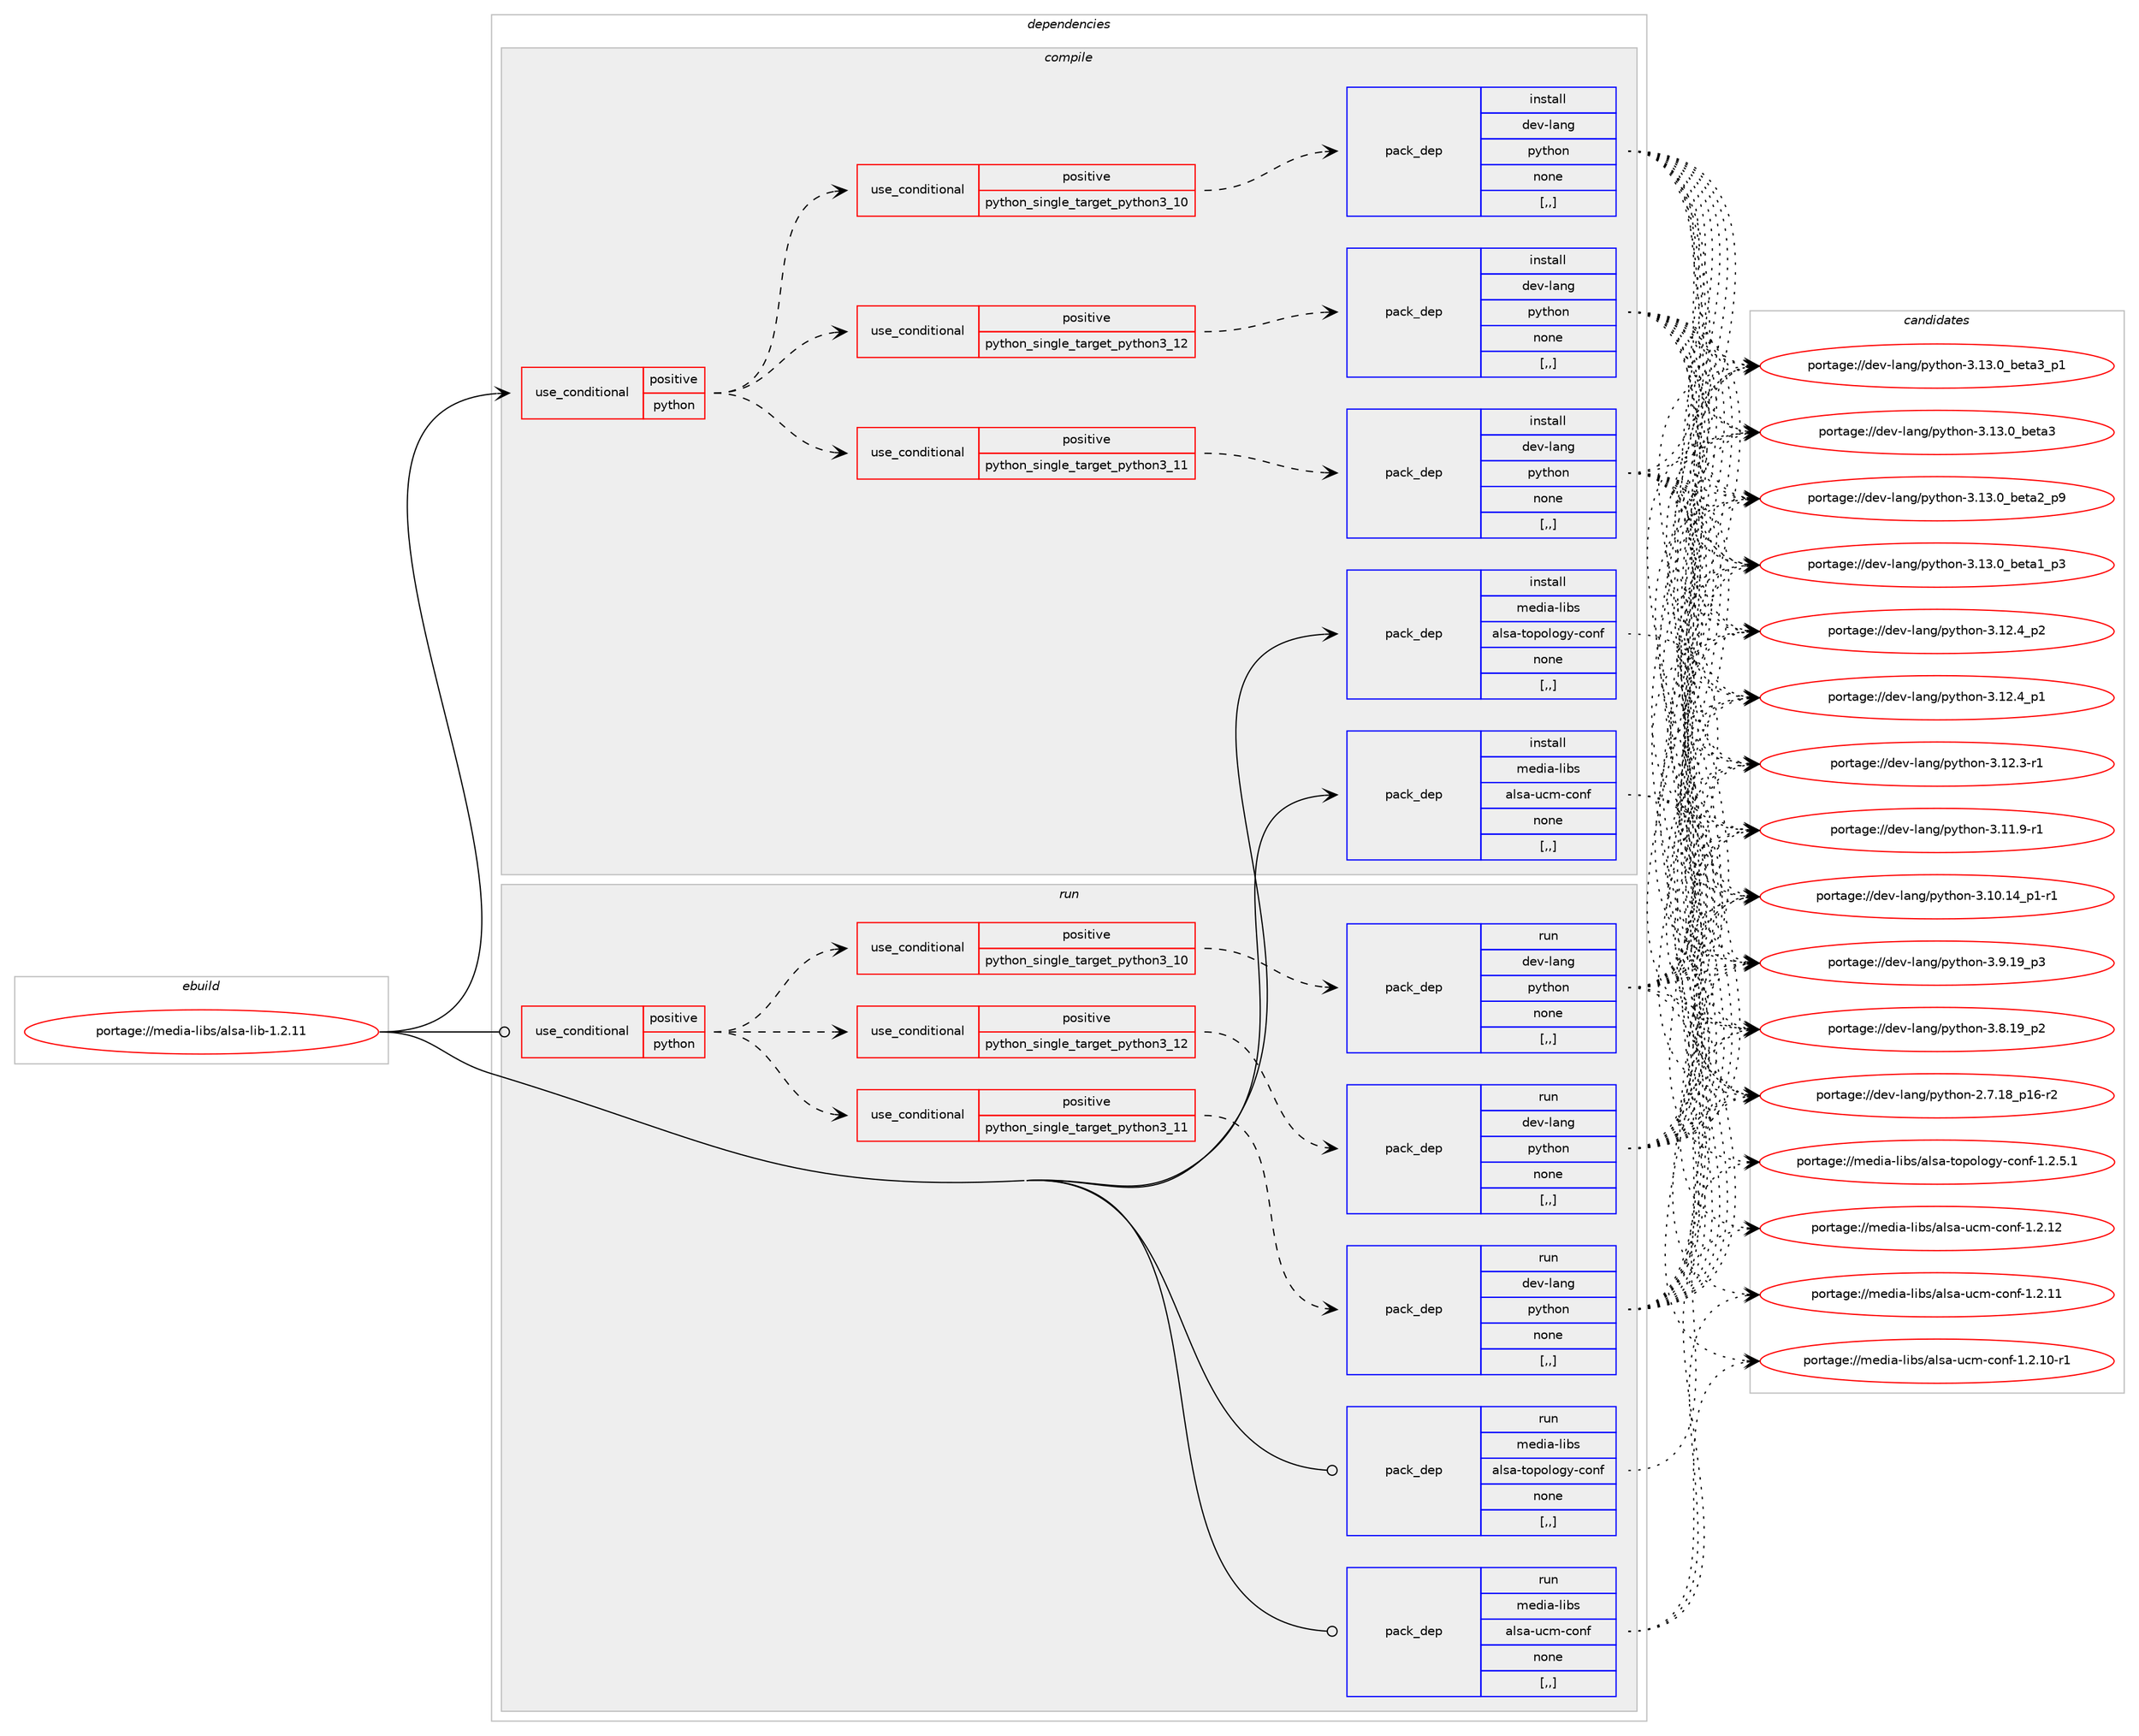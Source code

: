 digraph prolog {

# *************
# Graph options
# *************

newrank=true;
concentrate=true;
compound=true;
graph [rankdir=LR,fontname=Helvetica,fontsize=10,ranksep=1.5];#, ranksep=2.5, nodesep=0.2];
edge  [arrowhead=vee];
node  [fontname=Helvetica,fontsize=10];

# **********
# The ebuild
# **********

subgraph cluster_leftcol {
color=gray;
label=<<i>ebuild</i>>;
id [label="portage://media-libs/alsa-lib-1.2.11", color=red, width=4, href="../media-libs/alsa-lib-1.2.11.svg"];
}

# ****************
# The dependencies
# ****************

subgraph cluster_midcol {
color=gray;
label=<<i>dependencies</i>>;
subgraph cluster_compile {
fillcolor="#eeeeee";
style=filled;
label=<<i>compile</i>>;
subgraph cond74139 {
dependency294959 [label=<<TABLE BORDER="0" CELLBORDER="1" CELLSPACING="0" CELLPADDING="4"><TR><TD ROWSPAN="3" CELLPADDING="10">use_conditional</TD></TR><TR><TD>positive</TD></TR><TR><TD>python</TD></TR></TABLE>>, shape=none, color=red];
subgraph cond74140 {
dependency294960 [label=<<TABLE BORDER="0" CELLBORDER="1" CELLSPACING="0" CELLPADDING="4"><TR><TD ROWSPAN="3" CELLPADDING="10">use_conditional</TD></TR><TR><TD>positive</TD></TR><TR><TD>python_single_target_python3_10</TD></TR></TABLE>>, shape=none, color=red];
subgraph pack218441 {
dependency294961 [label=<<TABLE BORDER="0" CELLBORDER="1" CELLSPACING="0" CELLPADDING="4" WIDTH="220"><TR><TD ROWSPAN="6" CELLPADDING="30">pack_dep</TD></TR><TR><TD WIDTH="110">install</TD></TR><TR><TD>dev-lang</TD></TR><TR><TD>python</TD></TR><TR><TD>none</TD></TR><TR><TD>[,,]</TD></TR></TABLE>>, shape=none, color=blue];
}
dependency294960:e -> dependency294961:w [weight=20,style="dashed",arrowhead="vee"];
}
dependency294959:e -> dependency294960:w [weight=20,style="dashed",arrowhead="vee"];
subgraph cond74141 {
dependency294962 [label=<<TABLE BORDER="0" CELLBORDER="1" CELLSPACING="0" CELLPADDING="4"><TR><TD ROWSPAN="3" CELLPADDING="10">use_conditional</TD></TR><TR><TD>positive</TD></TR><TR><TD>python_single_target_python3_11</TD></TR></TABLE>>, shape=none, color=red];
subgraph pack218442 {
dependency294963 [label=<<TABLE BORDER="0" CELLBORDER="1" CELLSPACING="0" CELLPADDING="4" WIDTH="220"><TR><TD ROWSPAN="6" CELLPADDING="30">pack_dep</TD></TR><TR><TD WIDTH="110">install</TD></TR><TR><TD>dev-lang</TD></TR><TR><TD>python</TD></TR><TR><TD>none</TD></TR><TR><TD>[,,]</TD></TR></TABLE>>, shape=none, color=blue];
}
dependency294962:e -> dependency294963:w [weight=20,style="dashed",arrowhead="vee"];
}
dependency294959:e -> dependency294962:w [weight=20,style="dashed",arrowhead="vee"];
subgraph cond74142 {
dependency294964 [label=<<TABLE BORDER="0" CELLBORDER="1" CELLSPACING="0" CELLPADDING="4"><TR><TD ROWSPAN="3" CELLPADDING="10">use_conditional</TD></TR><TR><TD>positive</TD></TR><TR><TD>python_single_target_python3_12</TD></TR></TABLE>>, shape=none, color=red];
subgraph pack218443 {
dependency294965 [label=<<TABLE BORDER="0" CELLBORDER="1" CELLSPACING="0" CELLPADDING="4" WIDTH="220"><TR><TD ROWSPAN="6" CELLPADDING="30">pack_dep</TD></TR><TR><TD WIDTH="110">install</TD></TR><TR><TD>dev-lang</TD></TR><TR><TD>python</TD></TR><TR><TD>none</TD></TR><TR><TD>[,,]</TD></TR></TABLE>>, shape=none, color=blue];
}
dependency294964:e -> dependency294965:w [weight=20,style="dashed",arrowhead="vee"];
}
dependency294959:e -> dependency294964:w [weight=20,style="dashed",arrowhead="vee"];
}
id:e -> dependency294959:w [weight=20,style="solid",arrowhead="vee"];
subgraph pack218444 {
dependency294966 [label=<<TABLE BORDER="0" CELLBORDER="1" CELLSPACING="0" CELLPADDING="4" WIDTH="220"><TR><TD ROWSPAN="6" CELLPADDING="30">pack_dep</TD></TR><TR><TD WIDTH="110">install</TD></TR><TR><TD>media-libs</TD></TR><TR><TD>alsa-topology-conf</TD></TR><TR><TD>none</TD></TR><TR><TD>[,,]</TD></TR></TABLE>>, shape=none, color=blue];
}
id:e -> dependency294966:w [weight=20,style="solid",arrowhead="vee"];
subgraph pack218445 {
dependency294967 [label=<<TABLE BORDER="0" CELLBORDER="1" CELLSPACING="0" CELLPADDING="4" WIDTH="220"><TR><TD ROWSPAN="6" CELLPADDING="30">pack_dep</TD></TR><TR><TD WIDTH="110">install</TD></TR><TR><TD>media-libs</TD></TR><TR><TD>alsa-ucm-conf</TD></TR><TR><TD>none</TD></TR><TR><TD>[,,]</TD></TR></TABLE>>, shape=none, color=blue];
}
id:e -> dependency294967:w [weight=20,style="solid",arrowhead="vee"];
}
subgraph cluster_compileandrun {
fillcolor="#eeeeee";
style=filled;
label=<<i>compile and run</i>>;
}
subgraph cluster_run {
fillcolor="#eeeeee";
style=filled;
label=<<i>run</i>>;
subgraph cond74143 {
dependency294968 [label=<<TABLE BORDER="0" CELLBORDER="1" CELLSPACING="0" CELLPADDING="4"><TR><TD ROWSPAN="3" CELLPADDING="10">use_conditional</TD></TR><TR><TD>positive</TD></TR><TR><TD>python</TD></TR></TABLE>>, shape=none, color=red];
subgraph cond74144 {
dependency294969 [label=<<TABLE BORDER="0" CELLBORDER="1" CELLSPACING="0" CELLPADDING="4"><TR><TD ROWSPAN="3" CELLPADDING="10">use_conditional</TD></TR><TR><TD>positive</TD></TR><TR><TD>python_single_target_python3_10</TD></TR></TABLE>>, shape=none, color=red];
subgraph pack218446 {
dependency294970 [label=<<TABLE BORDER="0" CELLBORDER="1" CELLSPACING="0" CELLPADDING="4" WIDTH="220"><TR><TD ROWSPAN="6" CELLPADDING="30">pack_dep</TD></TR><TR><TD WIDTH="110">run</TD></TR><TR><TD>dev-lang</TD></TR><TR><TD>python</TD></TR><TR><TD>none</TD></TR><TR><TD>[,,]</TD></TR></TABLE>>, shape=none, color=blue];
}
dependency294969:e -> dependency294970:w [weight=20,style="dashed",arrowhead="vee"];
}
dependency294968:e -> dependency294969:w [weight=20,style="dashed",arrowhead="vee"];
subgraph cond74145 {
dependency294971 [label=<<TABLE BORDER="0" CELLBORDER="1" CELLSPACING="0" CELLPADDING="4"><TR><TD ROWSPAN="3" CELLPADDING="10">use_conditional</TD></TR><TR><TD>positive</TD></TR><TR><TD>python_single_target_python3_11</TD></TR></TABLE>>, shape=none, color=red];
subgraph pack218447 {
dependency294972 [label=<<TABLE BORDER="0" CELLBORDER="1" CELLSPACING="0" CELLPADDING="4" WIDTH="220"><TR><TD ROWSPAN="6" CELLPADDING="30">pack_dep</TD></TR><TR><TD WIDTH="110">run</TD></TR><TR><TD>dev-lang</TD></TR><TR><TD>python</TD></TR><TR><TD>none</TD></TR><TR><TD>[,,]</TD></TR></TABLE>>, shape=none, color=blue];
}
dependency294971:e -> dependency294972:w [weight=20,style="dashed",arrowhead="vee"];
}
dependency294968:e -> dependency294971:w [weight=20,style="dashed",arrowhead="vee"];
subgraph cond74146 {
dependency294973 [label=<<TABLE BORDER="0" CELLBORDER="1" CELLSPACING="0" CELLPADDING="4"><TR><TD ROWSPAN="3" CELLPADDING="10">use_conditional</TD></TR><TR><TD>positive</TD></TR><TR><TD>python_single_target_python3_12</TD></TR></TABLE>>, shape=none, color=red];
subgraph pack218448 {
dependency294974 [label=<<TABLE BORDER="0" CELLBORDER="1" CELLSPACING="0" CELLPADDING="4" WIDTH="220"><TR><TD ROWSPAN="6" CELLPADDING="30">pack_dep</TD></TR><TR><TD WIDTH="110">run</TD></TR><TR><TD>dev-lang</TD></TR><TR><TD>python</TD></TR><TR><TD>none</TD></TR><TR><TD>[,,]</TD></TR></TABLE>>, shape=none, color=blue];
}
dependency294973:e -> dependency294974:w [weight=20,style="dashed",arrowhead="vee"];
}
dependency294968:e -> dependency294973:w [weight=20,style="dashed",arrowhead="vee"];
}
id:e -> dependency294968:w [weight=20,style="solid",arrowhead="odot"];
subgraph pack218449 {
dependency294975 [label=<<TABLE BORDER="0" CELLBORDER="1" CELLSPACING="0" CELLPADDING="4" WIDTH="220"><TR><TD ROWSPAN="6" CELLPADDING="30">pack_dep</TD></TR><TR><TD WIDTH="110">run</TD></TR><TR><TD>media-libs</TD></TR><TR><TD>alsa-topology-conf</TD></TR><TR><TD>none</TD></TR><TR><TD>[,,]</TD></TR></TABLE>>, shape=none, color=blue];
}
id:e -> dependency294975:w [weight=20,style="solid",arrowhead="odot"];
subgraph pack218450 {
dependency294976 [label=<<TABLE BORDER="0" CELLBORDER="1" CELLSPACING="0" CELLPADDING="4" WIDTH="220"><TR><TD ROWSPAN="6" CELLPADDING="30">pack_dep</TD></TR><TR><TD WIDTH="110">run</TD></TR><TR><TD>media-libs</TD></TR><TR><TD>alsa-ucm-conf</TD></TR><TR><TD>none</TD></TR><TR><TD>[,,]</TD></TR></TABLE>>, shape=none, color=blue];
}
id:e -> dependency294976:w [weight=20,style="solid",arrowhead="odot"];
}
}

# **************
# The candidates
# **************

subgraph cluster_choices {
rank=same;
color=gray;
label=<<i>candidates</i>>;

subgraph choice218441 {
color=black;
nodesep=1;
choice10010111845108971101034711212111610411111045514649514648959810111697519511249 [label="portage://dev-lang/python-3.13.0_beta3_p1", color=red, width=4,href="../dev-lang/python-3.13.0_beta3_p1.svg"];
choice1001011184510897110103471121211161041111104551464951464895981011169751 [label="portage://dev-lang/python-3.13.0_beta3", color=red, width=4,href="../dev-lang/python-3.13.0_beta3.svg"];
choice10010111845108971101034711212111610411111045514649514648959810111697509511257 [label="portage://dev-lang/python-3.13.0_beta2_p9", color=red, width=4,href="../dev-lang/python-3.13.0_beta2_p9.svg"];
choice10010111845108971101034711212111610411111045514649514648959810111697499511251 [label="portage://dev-lang/python-3.13.0_beta1_p3", color=red, width=4,href="../dev-lang/python-3.13.0_beta1_p3.svg"];
choice100101118451089711010347112121116104111110455146495046529511250 [label="portage://dev-lang/python-3.12.4_p2", color=red, width=4,href="../dev-lang/python-3.12.4_p2.svg"];
choice100101118451089711010347112121116104111110455146495046529511249 [label="portage://dev-lang/python-3.12.4_p1", color=red, width=4,href="../dev-lang/python-3.12.4_p1.svg"];
choice100101118451089711010347112121116104111110455146495046514511449 [label="portage://dev-lang/python-3.12.3-r1", color=red, width=4,href="../dev-lang/python-3.12.3-r1.svg"];
choice100101118451089711010347112121116104111110455146494946574511449 [label="portage://dev-lang/python-3.11.9-r1", color=red, width=4,href="../dev-lang/python-3.11.9-r1.svg"];
choice100101118451089711010347112121116104111110455146494846495295112494511449 [label="portage://dev-lang/python-3.10.14_p1-r1", color=red, width=4,href="../dev-lang/python-3.10.14_p1-r1.svg"];
choice100101118451089711010347112121116104111110455146574649579511251 [label="portage://dev-lang/python-3.9.19_p3", color=red, width=4,href="../dev-lang/python-3.9.19_p3.svg"];
choice100101118451089711010347112121116104111110455146564649579511250 [label="portage://dev-lang/python-3.8.19_p2", color=red, width=4,href="../dev-lang/python-3.8.19_p2.svg"];
choice100101118451089711010347112121116104111110455046554649569511249544511450 [label="portage://dev-lang/python-2.7.18_p16-r2", color=red, width=4,href="../dev-lang/python-2.7.18_p16-r2.svg"];
dependency294961:e -> choice10010111845108971101034711212111610411111045514649514648959810111697519511249:w [style=dotted,weight="100"];
dependency294961:e -> choice1001011184510897110103471121211161041111104551464951464895981011169751:w [style=dotted,weight="100"];
dependency294961:e -> choice10010111845108971101034711212111610411111045514649514648959810111697509511257:w [style=dotted,weight="100"];
dependency294961:e -> choice10010111845108971101034711212111610411111045514649514648959810111697499511251:w [style=dotted,weight="100"];
dependency294961:e -> choice100101118451089711010347112121116104111110455146495046529511250:w [style=dotted,weight="100"];
dependency294961:e -> choice100101118451089711010347112121116104111110455146495046529511249:w [style=dotted,weight="100"];
dependency294961:e -> choice100101118451089711010347112121116104111110455146495046514511449:w [style=dotted,weight="100"];
dependency294961:e -> choice100101118451089711010347112121116104111110455146494946574511449:w [style=dotted,weight="100"];
dependency294961:e -> choice100101118451089711010347112121116104111110455146494846495295112494511449:w [style=dotted,weight="100"];
dependency294961:e -> choice100101118451089711010347112121116104111110455146574649579511251:w [style=dotted,weight="100"];
dependency294961:e -> choice100101118451089711010347112121116104111110455146564649579511250:w [style=dotted,weight="100"];
dependency294961:e -> choice100101118451089711010347112121116104111110455046554649569511249544511450:w [style=dotted,weight="100"];
}
subgraph choice218442 {
color=black;
nodesep=1;
choice10010111845108971101034711212111610411111045514649514648959810111697519511249 [label="portage://dev-lang/python-3.13.0_beta3_p1", color=red, width=4,href="../dev-lang/python-3.13.0_beta3_p1.svg"];
choice1001011184510897110103471121211161041111104551464951464895981011169751 [label="portage://dev-lang/python-3.13.0_beta3", color=red, width=4,href="../dev-lang/python-3.13.0_beta3.svg"];
choice10010111845108971101034711212111610411111045514649514648959810111697509511257 [label="portage://dev-lang/python-3.13.0_beta2_p9", color=red, width=4,href="../dev-lang/python-3.13.0_beta2_p9.svg"];
choice10010111845108971101034711212111610411111045514649514648959810111697499511251 [label="portage://dev-lang/python-3.13.0_beta1_p3", color=red, width=4,href="../dev-lang/python-3.13.0_beta1_p3.svg"];
choice100101118451089711010347112121116104111110455146495046529511250 [label="portage://dev-lang/python-3.12.4_p2", color=red, width=4,href="../dev-lang/python-3.12.4_p2.svg"];
choice100101118451089711010347112121116104111110455146495046529511249 [label="portage://dev-lang/python-3.12.4_p1", color=red, width=4,href="../dev-lang/python-3.12.4_p1.svg"];
choice100101118451089711010347112121116104111110455146495046514511449 [label="portage://dev-lang/python-3.12.3-r1", color=red, width=4,href="../dev-lang/python-3.12.3-r1.svg"];
choice100101118451089711010347112121116104111110455146494946574511449 [label="portage://dev-lang/python-3.11.9-r1", color=red, width=4,href="../dev-lang/python-3.11.9-r1.svg"];
choice100101118451089711010347112121116104111110455146494846495295112494511449 [label="portage://dev-lang/python-3.10.14_p1-r1", color=red, width=4,href="../dev-lang/python-3.10.14_p1-r1.svg"];
choice100101118451089711010347112121116104111110455146574649579511251 [label="portage://dev-lang/python-3.9.19_p3", color=red, width=4,href="../dev-lang/python-3.9.19_p3.svg"];
choice100101118451089711010347112121116104111110455146564649579511250 [label="portage://dev-lang/python-3.8.19_p2", color=red, width=4,href="../dev-lang/python-3.8.19_p2.svg"];
choice100101118451089711010347112121116104111110455046554649569511249544511450 [label="portage://dev-lang/python-2.7.18_p16-r2", color=red, width=4,href="../dev-lang/python-2.7.18_p16-r2.svg"];
dependency294963:e -> choice10010111845108971101034711212111610411111045514649514648959810111697519511249:w [style=dotted,weight="100"];
dependency294963:e -> choice1001011184510897110103471121211161041111104551464951464895981011169751:w [style=dotted,weight="100"];
dependency294963:e -> choice10010111845108971101034711212111610411111045514649514648959810111697509511257:w [style=dotted,weight="100"];
dependency294963:e -> choice10010111845108971101034711212111610411111045514649514648959810111697499511251:w [style=dotted,weight="100"];
dependency294963:e -> choice100101118451089711010347112121116104111110455146495046529511250:w [style=dotted,weight="100"];
dependency294963:e -> choice100101118451089711010347112121116104111110455146495046529511249:w [style=dotted,weight="100"];
dependency294963:e -> choice100101118451089711010347112121116104111110455146495046514511449:w [style=dotted,weight="100"];
dependency294963:e -> choice100101118451089711010347112121116104111110455146494946574511449:w [style=dotted,weight="100"];
dependency294963:e -> choice100101118451089711010347112121116104111110455146494846495295112494511449:w [style=dotted,weight="100"];
dependency294963:e -> choice100101118451089711010347112121116104111110455146574649579511251:w [style=dotted,weight="100"];
dependency294963:e -> choice100101118451089711010347112121116104111110455146564649579511250:w [style=dotted,weight="100"];
dependency294963:e -> choice100101118451089711010347112121116104111110455046554649569511249544511450:w [style=dotted,weight="100"];
}
subgraph choice218443 {
color=black;
nodesep=1;
choice10010111845108971101034711212111610411111045514649514648959810111697519511249 [label="portage://dev-lang/python-3.13.0_beta3_p1", color=red, width=4,href="../dev-lang/python-3.13.0_beta3_p1.svg"];
choice1001011184510897110103471121211161041111104551464951464895981011169751 [label="portage://dev-lang/python-3.13.0_beta3", color=red, width=4,href="../dev-lang/python-3.13.0_beta3.svg"];
choice10010111845108971101034711212111610411111045514649514648959810111697509511257 [label="portage://dev-lang/python-3.13.0_beta2_p9", color=red, width=4,href="../dev-lang/python-3.13.0_beta2_p9.svg"];
choice10010111845108971101034711212111610411111045514649514648959810111697499511251 [label="portage://dev-lang/python-3.13.0_beta1_p3", color=red, width=4,href="../dev-lang/python-3.13.0_beta1_p3.svg"];
choice100101118451089711010347112121116104111110455146495046529511250 [label="portage://dev-lang/python-3.12.4_p2", color=red, width=4,href="../dev-lang/python-3.12.4_p2.svg"];
choice100101118451089711010347112121116104111110455146495046529511249 [label="portage://dev-lang/python-3.12.4_p1", color=red, width=4,href="../dev-lang/python-3.12.4_p1.svg"];
choice100101118451089711010347112121116104111110455146495046514511449 [label="portage://dev-lang/python-3.12.3-r1", color=red, width=4,href="../dev-lang/python-3.12.3-r1.svg"];
choice100101118451089711010347112121116104111110455146494946574511449 [label="portage://dev-lang/python-3.11.9-r1", color=red, width=4,href="../dev-lang/python-3.11.9-r1.svg"];
choice100101118451089711010347112121116104111110455146494846495295112494511449 [label="portage://dev-lang/python-3.10.14_p1-r1", color=red, width=4,href="../dev-lang/python-3.10.14_p1-r1.svg"];
choice100101118451089711010347112121116104111110455146574649579511251 [label="portage://dev-lang/python-3.9.19_p3", color=red, width=4,href="../dev-lang/python-3.9.19_p3.svg"];
choice100101118451089711010347112121116104111110455146564649579511250 [label="portage://dev-lang/python-3.8.19_p2", color=red, width=4,href="../dev-lang/python-3.8.19_p2.svg"];
choice100101118451089711010347112121116104111110455046554649569511249544511450 [label="portage://dev-lang/python-2.7.18_p16-r2", color=red, width=4,href="../dev-lang/python-2.7.18_p16-r2.svg"];
dependency294965:e -> choice10010111845108971101034711212111610411111045514649514648959810111697519511249:w [style=dotted,weight="100"];
dependency294965:e -> choice1001011184510897110103471121211161041111104551464951464895981011169751:w [style=dotted,weight="100"];
dependency294965:e -> choice10010111845108971101034711212111610411111045514649514648959810111697509511257:w [style=dotted,weight="100"];
dependency294965:e -> choice10010111845108971101034711212111610411111045514649514648959810111697499511251:w [style=dotted,weight="100"];
dependency294965:e -> choice100101118451089711010347112121116104111110455146495046529511250:w [style=dotted,weight="100"];
dependency294965:e -> choice100101118451089711010347112121116104111110455146495046529511249:w [style=dotted,weight="100"];
dependency294965:e -> choice100101118451089711010347112121116104111110455146495046514511449:w [style=dotted,weight="100"];
dependency294965:e -> choice100101118451089711010347112121116104111110455146494946574511449:w [style=dotted,weight="100"];
dependency294965:e -> choice100101118451089711010347112121116104111110455146494846495295112494511449:w [style=dotted,weight="100"];
dependency294965:e -> choice100101118451089711010347112121116104111110455146574649579511251:w [style=dotted,weight="100"];
dependency294965:e -> choice100101118451089711010347112121116104111110455146564649579511250:w [style=dotted,weight="100"];
dependency294965:e -> choice100101118451089711010347112121116104111110455046554649569511249544511450:w [style=dotted,weight="100"];
}
subgraph choice218444 {
color=black;
nodesep=1;
choice1091011001059745108105981154797108115974511611111211110811110312145991111101024549465046534649 [label="portage://media-libs/alsa-topology-conf-1.2.5.1", color=red, width=4,href="../media-libs/alsa-topology-conf-1.2.5.1.svg"];
dependency294966:e -> choice1091011001059745108105981154797108115974511611111211110811110312145991111101024549465046534649:w [style=dotted,weight="100"];
}
subgraph choice218445 {
color=black;
nodesep=1;
choice1091011001059745108105981154797108115974511799109459911111010245494650464950 [label="portage://media-libs/alsa-ucm-conf-1.2.12", color=red, width=4,href="../media-libs/alsa-ucm-conf-1.2.12.svg"];
choice1091011001059745108105981154797108115974511799109459911111010245494650464949 [label="portage://media-libs/alsa-ucm-conf-1.2.11", color=red, width=4,href="../media-libs/alsa-ucm-conf-1.2.11.svg"];
choice10910110010597451081059811547971081159745117991094599111110102454946504649484511449 [label="portage://media-libs/alsa-ucm-conf-1.2.10-r1", color=red, width=4,href="../media-libs/alsa-ucm-conf-1.2.10-r1.svg"];
dependency294967:e -> choice1091011001059745108105981154797108115974511799109459911111010245494650464950:w [style=dotted,weight="100"];
dependency294967:e -> choice1091011001059745108105981154797108115974511799109459911111010245494650464949:w [style=dotted,weight="100"];
dependency294967:e -> choice10910110010597451081059811547971081159745117991094599111110102454946504649484511449:w [style=dotted,weight="100"];
}
subgraph choice218446 {
color=black;
nodesep=1;
choice10010111845108971101034711212111610411111045514649514648959810111697519511249 [label="portage://dev-lang/python-3.13.0_beta3_p1", color=red, width=4,href="../dev-lang/python-3.13.0_beta3_p1.svg"];
choice1001011184510897110103471121211161041111104551464951464895981011169751 [label="portage://dev-lang/python-3.13.0_beta3", color=red, width=4,href="../dev-lang/python-3.13.0_beta3.svg"];
choice10010111845108971101034711212111610411111045514649514648959810111697509511257 [label="portage://dev-lang/python-3.13.0_beta2_p9", color=red, width=4,href="../dev-lang/python-3.13.0_beta2_p9.svg"];
choice10010111845108971101034711212111610411111045514649514648959810111697499511251 [label="portage://dev-lang/python-3.13.0_beta1_p3", color=red, width=4,href="../dev-lang/python-3.13.0_beta1_p3.svg"];
choice100101118451089711010347112121116104111110455146495046529511250 [label="portage://dev-lang/python-3.12.4_p2", color=red, width=4,href="../dev-lang/python-3.12.4_p2.svg"];
choice100101118451089711010347112121116104111110455146495046529511249 [label="portage://dev-lang/python-3.12.4_p1", color=red, width=4,href="../dev-lang/python-3.12.4_p1.svg"];
choice100101118451089711010347112121116104111110455146495046514511449 [label="portage://dev-lang/python-3.12.3-r1", color=red, width=4,href="../dev-lang/python-3.12.3-r1.svg"];
choice100101118451089711010347112121116104111110455146494946574511449 [label="portage://dev-lang/python-3.11.9-r1", color=red, width=4,href="../dev-lang/python-3.11.9-r1.svg"];
choice100101118451089711010347112121116104111110455146494846495295112494511449 [label="portage://dev-lang/python-3.10.14_p1-r1", color=red, width=4,href="../dev-lang/python-3.10.14_p1-r1.svg"];
choice100101118451089711010347112121116104111110455146574649579511251 [label="portage://dev-lang/python-3.9.19_p3", color=red, width=4,href="../dev-lang/python-3.9.19_p3.svg"];
choice100101118451089711010347112121116104111110455146564649579511250 [label="portage://dev-lang/python-3.8.19_p2", color=red, width=4,href="../dev-lang/python-3.8.19_p2.svg"];
choice100101118451089711010347112121116104111110455046554649569511249544511450 [label="portage://dev-lang/python-2.7.18_p16-r2", color=red, width=4,href="../dev-lang/python-2.7.18_p16-r2.svg"];
dependency294970:e -> choice10010111845108971101034711212111610411111045514649514648959810111697519511249:w [style=dotted,weight="100"];
dependency294970:e -> choice1001011184510897110103471121211161041111104551464951464895981011169751:w [style=dotted,weight="100"];
dependency294970:e -> choice10010111845108971101034711212111610411111045514649514648959810111697509511257:w [style=dotted,weight="100"];
dependency294970:e -> choice10010111845108971101034711212111610411111045514649514648959810111697499511251:w [style=dotted,weight="100"];
dependency294970:e -> choice100101118451089711010347112121116104111110455146495046529511250:w [style=dotted,weight="100"];
dependency294970:e -> choice100101118451089711010347112121116104111110455146495046529511249:w [style=dotted,weight="100"];
dependency294970:e -> choice100101118451089711010347112121116104111110455146495046514511449:w [style=dotted,weight="100"];
dependency294970:e -> choice100101118451089711010347112121116104111110455146494946574511449:w [style=dotted,weight="100"];
dependency294970:e -> choice100101118451089711010347112121116104111110455146494846495295112494511449:w [style=dotted,weight="100"];
dependency294970:e -> choice100101118451089711010347112121116104111110455146574649579511251:w [style=dotted,weight="100"];
dependency294970:e -> choice100101118451089711010347112121116104111110455146564649579511250:w [style=dotted,weight="100"];
dependency294970:e -> choice100101118451089711010347112121116104111110455046554649569511249544511450:w [style=dotted,weight="100"];
}
subgraph choice218447 {
color=black;
nodesep=1;
choice10010111845108971101034711212111610411111045514649514648959810111697519511249 [label="portage://dev-lang/python-3.13.0_beta3_p1", color=red, width=4,href="../dev-lang/python-3.13.0_beta3_p1.svg"];
choice1001011184510897110103471121211161041111104551464951464895981011169751 [label="portage://dev-lang/python-3.13.0_beta3", color=red, width=4,href="../dev-lang/python-3.13.0_beta3.svg"];
choice10010111845108971101034711212111610411111045514649514648959810111697509511257 [label="portage://dev-lang/python-3.13.0_beta2_p9", color=red, width=4,href="../dev-lang/python-3.13.0_beta2_p9.svg"];
choice10010111845108971101034711212111610411111045514649514648959810111697499511251 [label="portage://dev-lang/python-3.13.0_beta1_p3", color=red, width=4,href="../dev-lang/python-3.13.0_beta1_p3.svg"];
choice100101118451089711010347112121116104111110455146495046529511250 [label="portage://dev-lang/python-3.12.4_p2", color=red, width=4,href="../dev-lang/python-3.12.4_p2.svg"];
choice100101118451089711010347112121116104111110455146495046529511249 [label="portage://dev-lang/python-3.12.4_p1", color=red, width=4,href="../dev-lang/python-3.12.4_p1.svg"];
choice100101118451089711010347112121116104111110455146495046514511449 [label="portage://dev-lang/python-3.12.3-r1", color=red, width=4,href="../dev-lang/python-3.12.3-r1.svg"];
choice100101118451089711010347112121116104111110455146494946574511449 [label="portage://dev-lang/python-3.11.9-r1", color=red, width=4,href="../dev-lang/python-3.11.9-r1.svg"];
choice100101118451089711010347112121116104111110455146494846495295112494511449 [label="portage://dev-lang/python-3.10.14_p1-r1", color=red, width=4,href="../dev-lang/python-3.10.14_p1-r1.svg"];
choice100101118451089711010347112121116104111110455146574649579511251 [label="portage://dev-lang/python-3.9.19_p3", color=red, width=4,href="../dev-lang/python-3.9.19_p3.svg"];
choice100101118451089711010347112121116104111110455146564649579511250 [label="portage://dev-lang/python-3.8.19_p2", color=red, width=4,href="../dev-lang/python-3.8.19_p2.svg"];
choice100101118451089711010347112121116104111110455046554649569511249544511450 [label="portage://dev-lang/python-2.7.18_p16-r2", color=red, width=4,href="../dev-lang/python-2.7.18_p16-r2.svg"];
dependency294972:e -> choice10010111845108971101034711212111610411111045514649514648959810111697519511249:w [style=dotted,weight="100"];
dependency294972:e -> choice1001011184510897110103471121211161041111104551464951464895981011169751:w [style=dotted,weight="100"];
dependency294972:e -> choice10010111845108971101034711212111610411111045514649514648959810111697509511257:w [style=dotted,weight="100"];
dependency294972:e -> choice10010111845108971101034711212111610411111045514649514648959810111697499511251:w [style=dotted,weight="100"];
dependency294972:e -> choice100101118451089711010347112121116104111110455146495046529511250:w [style=dotted,weight="100"];
dependency294972:e -> choice100101118451089711010347112121116104111110455146495046529511249:w [style=dotted,weight="100"];
dependency294972:e -> choice100101118451089711010347112121116104111110455146495046514511449:w [style=dotted,weight="100"];
dependency294972:e -> choice100101118451089711010347112121116104111110455146494946574511449:w [style=dotted,weight="100"];
dependency294972:e -> choice100101118451089711010347112121116104111110455146494846495295112494511449:w [style=dotted,weight="100"];
dependency294972:e -> choice100101118451089711010347112121116104111110455146574649579511251:w [style=dotted,weight="100"];
dependency294972:e -> choice100101118451089711010347112121116104111110455146564649579511250:w [style=dotted,weight="100"];
dependency294972:e -> choice100101118451089711010347112121116104111110455046554649569511249544511450:w [style=dotted,weight="100"];
}
subgraph choice218448 {
color=black;
nodesep=1;
choice10010111845108971101034711212111610411111045514649514648959810111697519511249 [label="portage://dev-lang/python-3.13.0_beta3_p1", color=red, width=4,href="../dev-lang/python-3.13.0_beta3_p1.svg"];
choice1001011184510897110103471121211161041111104551464951464895981011169751 [label="portage://dev-lang/python-3.13.0_beta3", color=red, width=4,href="../dev-lang/python-3.13.0_beta3.svg"];
choice10010111845108971101034711212111610411111045514649514648959810111697509511257 [label="portage://dev-lang/python-3.13.0_beta2_p9", color=red, width=4,href="../dev-lang/python-3.13.0_beta2_p9.svg"];
choice10010111845108971101034711212111610411111045514649514648959810111697499511251 [label="portage://dev-lang/python-3.13.0_beta1_p3", color=red, width=4,href="../dev-lang/python-3.13.0_beta1_p3.svg"];
choice100101118451089711010347112121116104111110455146495046529511250 [label="portage://dev-lang/python-3.12.4_p2", color=red, width=4,href="../dev-lang/python-3.12.4_p2.svg"];
choice100101118451089711010347112121116104111110455146495046529511249 [label="portage://dev-lang/python-3.12.4_p1", color=red, width=4,href="../dev-lang/python-3.12.4_p1.svg"];
choice100101118451089711010347112121116104111110455146495046514511449 [label="portage://dev-lang/python-3.12.3-r1", color=red, width=4,href="../dev-lang/python-3.12.3-r1.svg"];
choice100101118451089711010347112121116104111110455146494946574511449 [label="portage://dev-lang/python-3.11.9-r1", color=red, width=4,href="../dev-lang/python-3.11.9-r1.svg"];
choice100101118451089711010347112121116104111110455146494846495295112494511449 [label="portage://dev-lang/python-3.10.14_p1-r1", color=red, width=4,href="../dev-lang/python-3.10.14_p1-r1.svg"];
choice100101118451089711010347112121116104111110455146574649579511251 [label="portage://dev-lang/python-3.9.19_p3", color=red, width=4,href="../dev-lang/python-3.9.19_p3.svg"];
choice100101118451089711010347112121116104111110455146564649579511250 [label="portage://dev-lang/python-3.8.19_p2", color=red, width=4,href="../dev-lang/python-3.8.19_p2.svg"];
choice100101118451089711010347112121116104111110455046554649569511249544511450 [label="portage://dev-lang/python-2.7.18_p16-r2", color=red, width=4,href="../dev-lang/python-2.7.18_p16-r2.svg"];
dependency294974:e -> choice10010111845108971101034711212111610411111045514649514648959810111697519511249:w [style=dotted,weight="100"];
dependency294974:e -> choice1001011184510897110103471121211161041111104551464951464895981011169751:w [style=dotted,weight="100"];
dependency294974:e -> choice10010111845108971101034711212111610411111045514649514648959810111697509511257:w [style=dotted,weight="100"];
dependency294974:e -> choice10010111845108971101034711212111610411111045514649514648959810111697499511251:w [style=dotted,weight="100"];
dependency294974:e -> choice100101118451089711010347112121116104111110455146495046529511250:w [style=dotted,weight="100"];
dependency294974:e -> choice100101118451089711010347112121116104111110455146495046529511249:w [style=dotted,weight="100"];
dependency294974:e -> choice100101118451089711010347112121116104111110455146495046514511449:w [style=dotted,weight="100"];
dependency294974:e -> choice100101118451089711010347112121116104111110455146494946574511449:w [style=dotted,weight="100"];
dependency294974:e -> choice100101118451089711010347112121116104111110455146494846495295112494511449:w [style=dotted,weight="100"];
dependency294974:e -> choice100101118451089711010347112121116104111110455146574649579511251:w [style=dotted,weight="100"];
dependency294974:e -> choice100101118451089711010347112121116104111110455146564649579511250:w [style=dotted,weight="100"];
dependency294974:e -> choice100101118451089711010347112121116104111110455046554649569511249544511450:w [style=dotted,weight="100"];
}
subgraph choice218449 {
color=black;
nodesep=1;
choice1091011001059745108105981154797108115974511611111211110811110312145991111101024549465046534649 [label="portage://media-libs/alsa-topology-conf-1.2.5.1", color=red, width=4,href="../media-libs/alsa-topology-conf-1.2.5.1.svg"];
dependency294975:e -> choice1091011001059745108105981154797108115974511611111211110811110312145991111101024549465046534649:w [style=dotted,weight="100"];
}
subgraph choice218450 {
color=black;
nodesep=1;
choice1091011001059745108105981154797108115974511799109459911111010245494650464950 [label="portage://media-libs/alsa-ucm-conf-1.2.12", color=red, width=4,href="../media-libs/alsa-ucm-conf-1.2.12.svg"];
choice1091011001059745108105981154797108115974511799109459911111010245494650464949 [label="portage://media-libs/alsa-ucm-conf-1.2.11", color=red, width=4,href="../media-libs/alsa-ucm-conf-1.2.11.svg"];
choice10910110010597451081059811547971081159745117991094599111110102454946504649484511449 [label="portage://media-libs/alsa-ucm-conf-1.2.10-r1", color=red, width=4,href="../media-libs/alsa-ucm-conf-1.2.10-r1.svg"];
dependency294976:e -> choice1091011001059745108105981154797108115974511799109459911111010245494650464950:w [style=dotted,weight="100"];
dependency294976:e -> choice1091011001059745108105981154797108115974511799109459911111010245494650464949:w [style=dotted,weight="100"];
dependency294976:e -> choice10910110010597451081059811547971081159745117991094599111110102454946504649484511449:w [style=dotted,weight="100"];
}
}

}
